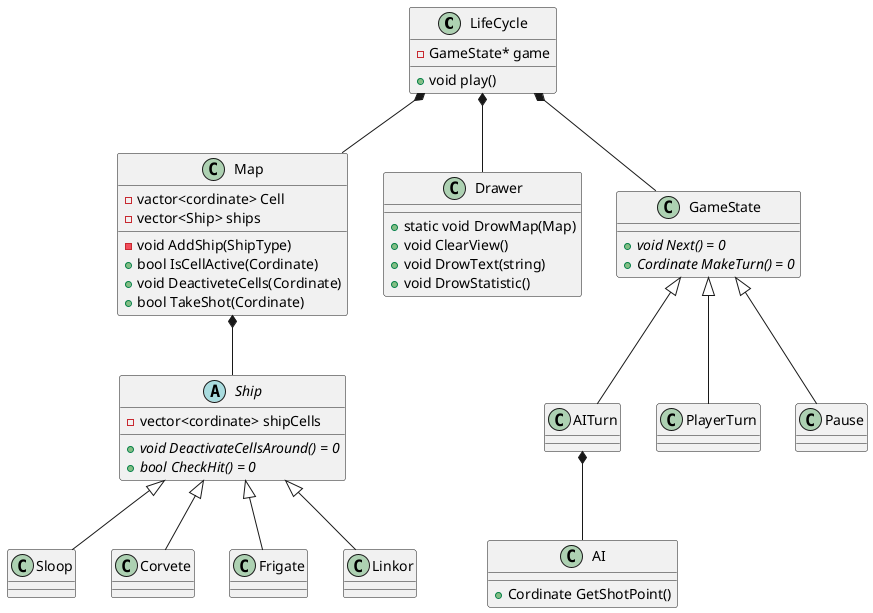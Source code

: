 @startuml
scale max 1024*768

class LifeCycle{ 
    +void play()
    -GameState* game
}

abstract Ship{
    - vector<cordinate> shipCells
    + {abstract} void DeactivateCellsAround() = 0
    + {abstract} bool CheckHit() = 0
}

class Map{
   -vactor<cordinate> Cell
  - vector<Ship> ships
  - void AddShip(ShipType)
  + bool IsCellActive(Cordinate)
  + void DeactiveteCells(Cordinate) 
  + bool TakeShot(Cordinate)
}
class Sloop{

}
class Corvete{

}
class Frigate{

}
class Linkor{

}
class Drawer{
  + static void DrowMap(Map) 
  + void ClearView()
  + void DrowText(string)
  + void DrowStatistic()
}
class AI{
 + Cordinate GetShotPoint()
}
class AITurn{

}
class PlayerTurn{

}
class Pause{

}
class GameState{
    + {abstract} void Next() = 0
    + {abstract} Cordinate MakeTurn() = 0
    
    

}





LifeCycle *-- Map
Map *-- Ship 
Ship <|-- Sloop
Ship <|-- Corvete   
Ship <|-- Frigate
Ship <|-- Linkor
LifeCycle *-- Drawer
AITurn *-- AI 
LifeCycle *-- GameState 
GameState <|-- PlayerTurn
GameState <|-- AITurn 
GameState <|-- Pause 




@enduml
